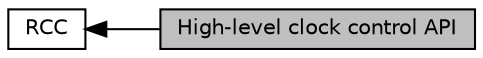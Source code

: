 digraph "High-level clock control API"
{
  edge [fontname="Helvetica",fontsize="10",labelfontname="Helvetica",labelfontsize="10"];
  node [fontname="Helvetica",fontsize="10",shape=record];
  rankdir=LR;
  Node1 [label="RCC",height=0.2,width=0.4,color="black", fillcolor="white", style="filled",URL="$group__rcc__file.html",tooltip="libopencm3 LM4F Clock control API "];
  Node0 [label="High-level clock control API",height=0.2,width=0.4,color="black", fillcolor="grey75", style="filled", fontcolor="black"];
  Node1->Node0 [shape=plaintext, dir="back", style="solid"];
}
